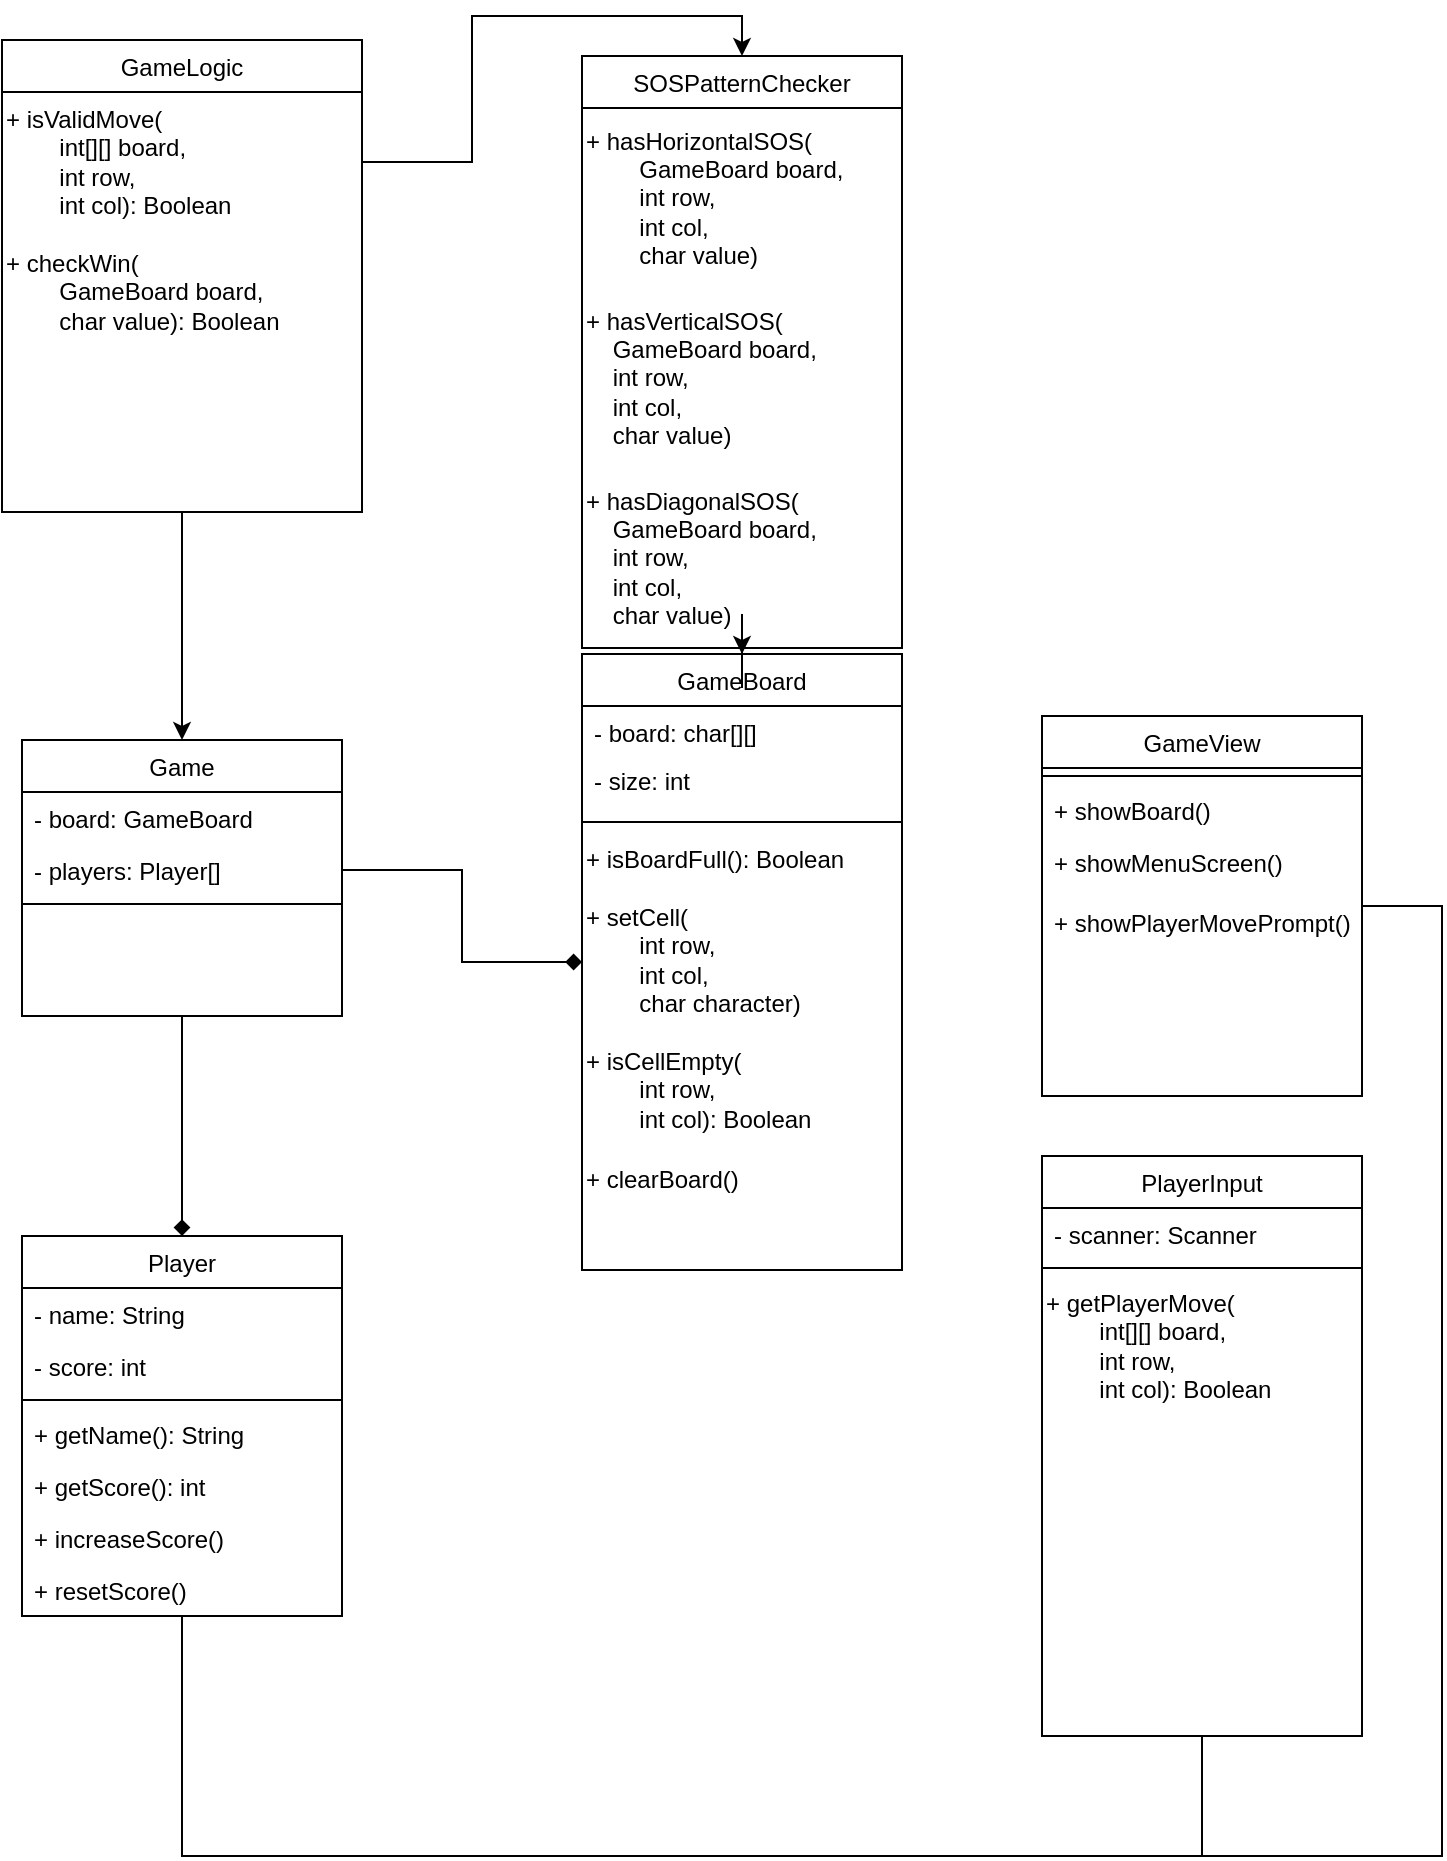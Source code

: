 <mxfile version="23.1.8" type="github">
  <diagram id="C5RBs43oDa-KdzZeNtuy" name="Page-1">
    <mxGraphModel dx="854" dy="1585" grid="1" gridSize="10" guides="1" tooltips="1" connect="1" arrows="1" fold="1" page="1" pageScale="1" pageWidth="827" pageHeight="1169" math="0" shadow="0">
      <root>
        <mxCell id="WIyWlLk6GJQsqaUBKTNV-0" />
        <mxCell id="WIyWlLk6GJQsqaUBKTNV-1" parent="WIyWlLk6GJQsqaUBKTNV-0" />
        <mxCell id="zkfFHV4jXpPFQw0GAbJ--17" value="GameBoard" style="swimlane;fontStyle=0;align=center;verticalAlign=top;childLayout=stackLayout;horizontal=1;startSize=26;horizontalStack=0;resizeParent=1;resizeLast=0;collapsible=1;marginBottom=0;rounded=0;shadow=0;strokeWidth=1;" parent="WIyWlLk6GJQsqaUBKTNV-1" vertex="1">
          <mxGeometry x="310" y="-1" width="160" height="308" as="geometry">
            <mxRectangle x="550" y="140" width="160" height="26" as="alternateBounds" />
          </mxGeometry>
        </mxCell>
        <mxCell id="zkfFHV4jXpPFQw0GAbJ--24" value="- board: char[][]" style="text;align=left;verticalAlign=top;spacingLeft=4;spacingRight=4;overflow=hidden;rotatable=0;points=[[0,0.5],[1,0.5]];portConstraint=eastwest;" parent="zkfFHV4jXpPFQw0GAbJ--17" vertex="1">
          <mxGeometry y="26" width="160" height="24" as="geometry" />
        </mxCell>
        <mxCell id="YH9T3-k_NW0VHkZPkh3--16" value="- size: int" style="text;align=left;verticalAlign=top;spacingLeft=4;spacingRight=4;overflow=hidden;rotatable=0;points=[[0,0.5],[1,0.5]];portConstraint=eastwest;" parent="zkfFHV4jXpPFQw0GAbJ--17" vertex="1">
          <mxGeometry y="50" width="160" height="30" as="geometry" />
        </mxCell>
        <mxCell id="kmp1Yeez9SvhqWlrQ3iH-9" value="" style="line;html=1;strokeWidth=1;align=left;verticalAlign=middle;spacingTop=-1;spacingLeft=3;spacingRight=3;rotatable=0;labelPosition=right;points=[];portConstraint=eastwest;" vertex="1" parent="zkfFHV4jXpPFQw0GAbJ--17">
          <mxGeometry y="80" width="160" height="8" as="geometry" />
        </mxCell>
        <mxCell id="kmp1Yeez9SvhqWlrQ3iH-10" value="+ isBoardFull(): Boolean" style="text;html=1;align=left;verticalAlign=middle;resizable=0;points=[];autosize=1;strokeColor=none;fillColor=none;" vertex="1" parent="zkfFHV4jXpPFQw0GAbJ--17">
          <mxGeometry y="88" width="160" height="30" as="geometry" />
        </mxCell>
        <mxCell id="kmp1Yeez9SvhqWlrQ3iH-11" value="+ setCell(&lt;br&gt;&lt;span style=&quot;white-space: pre;&quot;&gt;&#x9;&lt;/span&gt;int row,&lt;br&gt;&lt;span style=&quot;white-space: pre;&quot;&gt;&#x9;&lt;/span&gt;int col,&lt;br&gt;&lt;span style=&quot;white-space: pre;&quot;&gt;&#x9;&lt;/span&gt;char character)" style="text;html=1;align=left;verticalAlign=middle;resizable=0;points=[];autosize=1;strokeColor=none;fillColor=none;" vertex="1" parent="zkfFHV4jXpPFQw0GAbJ--17">
          <mxGeometry y="118" width="160" height="70" as="geometry" />
        </mxCell>
        <mxCell id="YH9T3-k_NW0VHkZPkh3--7" value="+ isCellEmpty(&lt;br&gt;&lt;span style=&quot;white-space: pre;&quot;&gt;&#x9;&lt;/span&gt;int row, &lt;br&gt;&lt;span style=&quot;white-space: pre;&quot;&gt;&#x9;&lt;/span&gt;int col): Boolean" style="text;html=1;align=left;verticalAlign=middle;resizable=0;points=[];autosize=1;strokeColor=none;fillColor=none;" parent="zkfFHV4jXpPFQw0GAbJ--17" vertex="1">
          <mxGeometry y="188" width="160" height="60" as="geometry" />
        </mxCell>
        <mxCell id="kmp1Yeez9SvhqWlrQ3iH-12" value="+ clearBoard()" style="text;html=1;align=left;verticalAlign=middle;resizable=0;points=[];autosize=1;strokeColor=none;fillColor=none;" vertex="1" parent="zkfFHV4jXpPFQw0GAbJ--17">
          <mxGeometry y="248" width="160" height="30" as="geometry" />
        </mxCell>
        <mxCell id="YH9T3-k_NW0VHkZPkh3--25" style="edgeStyle=orthogonalEdgeStyle;rounded=0;orthogonalLoop=1;jettySize=auto;html=1;exitX=0.5;exitY=1;exitDx=0;exitDy=0;entryX=0.5;entryY=1;entryDx=0;entryDy=0;endArrow=none;endFill=0;" parent="WIyWlLk6GJQsqaUBKTNV-1" source="pbUtkDARDXWlZDbatba7-1" target="YH9T3-k_NW0VHkZPkh3--0" edge="1">
          <mxGeometry relative="1" as="geometry">
            <Array as="points">
              <mxPoint x="110" y="600" />
              <mxPoint x="620" y="600" />
            </Array>
          </mxGeometry>
        </mxCell>
        <mxCell id="pbUtkDARDXWlZDbatba7-1" value="Player" style="swimlane;fontStyle=0;align=center;verticalAlign=top;childLayout=stackLayout;horizontal=1;startSize=26;horizontalStack=0;resizeParent=1;resizeLast=0;collapsible=1;marginBottom=0;rounded=0;shadow=0;strokeWidth=1;" parent="WIyWlLk6GJQsqaUBKTNV-1" vertex="1">
          <mxGeometry x="30" y="290" width="160" height="190" as="geometry">
            <mxRectangle x="230" y="140" width="160" height="26" as="alternateBounds" />
          </mxGeometry>
        </mxCell>
        <mxCell id="pbUtkDARDXWlZDbatba7-2" value="- name: String" style="text;align=left;verticalAlign=top;spacingLeft=4;spacingRight=4;overflow=hidden;rotatable=0;points=[[0,0.5],[1,0.5]];portConstraint=eastwest;" parent="pbUtkDARDXWlZDbatba7-1" vertex="1">
          <mxGeometry y="26" width="160" height="26" as="geometry" />
        </mxCell>
        <mxCell id="pbUtkDARDXWlZDbatba7-3" value="- score: int" style="text;align=left;verticalAlign=top;spacingLeft=4;spacingRight=4;overflow=hidden;rotatable=0;points=[[0,0.5],[1,0.5]];portConstraint=eastwest;rounded=0;shadow=0;html=0;" parent="pbUtkDARDXWlZDbatba7-1" vertex="1">
          <mxGeometry y="52" width="160" height="26" as="geometry" />
        </mxCell>
        <mxCell id="pbUtkDARDXWlZDbatba7-5" value="" style="line;html=1;strokeWidth=1;align=left;verticalAlign=middle;spacingTop=-1;spacingLeft=3;spacingRight=3;rotatable=0;labelPosition=right;points=[];portConstraint=eastwest;" parent="pbUtkDARDXWlZDbatba7-1" vertex="1">
          <mxGeometry y="78" width="160" height="8" as="geometry" />
        </mxCell>
        <mxCell id="kmp1Yeez9SvhqWlrQ3iH-13" value="+ getName(): String" style="text;align=left;verticalAlign=top;spacingLeft=4;spacingRight=4;overflow=hidden;rotatable=0;points=[[0,0.5],[1,0.5]];portConstraint=eastwest;rounded=0;shadow=0;html=0;" vertex="1" parent="pbUtkDARDXWlZDbatba7-1">
          <mxGeometry y="86" width="160" height="26" as="geometry" />
        </mxCell>
        <mxCell id="kmp1Yeez9SvhqWlrQ3iH-14" value="+ getScore(): int" style="text;align=left;verticalAlign=top;spacingLeft=4;spacingRight=4;overflow=hidden;rotatable=0;points=[[0,0.5],[1,0.5]];portConstraint=eastwest;rounded=0;shadow=0;html=0;" vertex="1" parent="pbUtkDARDXWlZDbatba7-1">
          <mxGeometry y="112" width="160" height="26" as="geometry" />
        </mxCell>
        <mxCell id="kmp1Yeez9SvhqWlrQ3iH-15" value="+ increaseScore()" style="text;align=left;verticalAlign=top;spacingLeft=4;spacingRight=4;overflow=hidden;rotatable=0;points=[[0,0.5],[1,0.5]];portConstraint=eastwest;rounded=0;shadow=0;html=0;" vertex="1" parent="pbUtkDARDXWlZDbatba7-1">
          <mxGeometry y="138" width="160" height="26" as="geometry" />
        </mxCell>
        <mxCell id="kmp1Yeez9SvhqWlrQ3iH-16" value="+ resetScore()" style="text;align=left;verticalAlign=top;spacingLeft=4;spacingRight=4;overflow=hidden;rotatable=0;points=[[0,0.5],[1,0.5]];portConstraint=eastwest;rounded=0;shadow=0;html=0;" vertex="1" parent="pbUtkDARDXWlZDbatba7-1">
          <mxGeometry y="164" width="160" height="26" as="geometry" />
        </mxCell>
        <mxCell id="kmp1Yeez9SvhqWlrQ3iH-7" style="edgeStyle=orthogonalEdgeStyle;rounded=0;orthogonalLoop=1;jettySize=auto;html=1;" edge="1" parent="WIyWlLk6GJQsqaUBKTNV-1" source="pbUtkDARDXWlZDbatba7-6" target="zkfFHV4jXpPFQw0GAbJ--17">
          <mxGeometry relative="1" as="geometry" />
        </mxCell>
        <mxCell id="pbUtkDARDXWlZDbatba7-6" value="SOSPatternChecker" style="swimlane;fontStyle=0;align=center;verticalAlign=top;childLayout=stackLayout;horizontal=1;startSize=26;horizontalStack=0;resizeParent=1;resizeLast=0;collapsible=1;marginBottom=0;rounded=0;shadow=0;strokeWidth=1;" parent="WIyWlLk6GJQsqaUBKTNV-1" vertex="1">
          <mxGeometry x="310" y="-300" width="160" height="296" as="geometry">
            <mxRectangle x="550" y="140" width="160" height="26" as="alternateBounds" />
          </mxGeometry>
        </mxCell>
        <mxCell id="YH9T3-k_NW0VHkZPkh3--17" value="+ hasHorizontalSOS(&lt;br&gt;&lt;span style=&quot;white-space: pre;&quot;&gt;&#x9;&lt;/span&gt;GameBoard board,&lt;br&gt;&lt;span style=&quot;white-space: pre;&quot;&gt;&#x9;&lt;/span&gt;int row,&lt;br&gt;&lt;span style=&quot;white-space: pre;&quot;&gt;&#x9;&lt;/span&gt;int col,&lt;br&gt;&lt;span style=&quot;white-space: pre;&quot;&gt;&#x9;&lt;/span&gt;char value)" style="text;html=1;align=left;verticalAlign=middle;resizable=0;points=[];autosize=1;strokeColor=none;fillColor=none;" parent="pbUtkDARDXWlZDbatba7-6" vertex="1">
          <mxGeometry y="26" width="160" height="90" as="geometry" />
        </mxCell>
        <mxCell id="YH9T3-k_NW0VHkZPkh3--18" value="+ hasVerticalSOS(&lt;br&gt;&lt;span style=&quot;&quot;&gt;&lt;span style=&quot;&quot;&gt;&amp;nbsp;&amp;nbsp;&amp;nbsp;&amp;nbsp;&lt;/span&gt;&lt;/span&gt;GameBoard board,&lt;br&gt;&lt;span style=&quot;&quot;&gt;&lt;span style=&quot;&quot;&gt;&amp;nbsp;&amp;nbsp;&amp;nbsp;&amp;nbsp;&lt;/span&gt;&lt;/span&gt;int row,&lt;br&gt;&lt;span style=&quot;&quot;&gt;&lt;span style=&quot;&quot;&gt;&amp;nbsp;&amp;nbsp;&amp;nbsp;&amp;nbsp;&lt;/span&gt;&lt;/span&gt;int col,&lt;br&gt;&amp;nbsp; &amp;nbsp; char value)" style="text;html=1;align=left;verticalAlign=middle;resizable=0;points=[];autosize=1;strokeColor=none;fillColor=none;" parent="pbUtkDARDXWlZDbatba7-6" vertex="1">
          <mxGeometry y="116" width="160" height="90" as="geometry" />
        </mxCell>
        <mxCell id="YH9T3-k_NW0VHkZPkh3--19" value="+ hasDiagonalSOS(&lt;br&gt;&lt;span style=&quot;&quot;&gt;&lt;span style=&quot;white-space: pre;&quot;&gt;&amp;nbsp;&amp;nbsp;&amp;nbsp;&amp;nbsp;&lt;/span&gt;&lt;/span&gt;GameBoard board,&lt;br&gt;&lt;span style=&quot;&quot;&gt;&lt;span style=&quot;white-space: pre;&quot;&gt;&amp;nbsp;&amp;nbsp;&amp;nbsp;&amp;nbsp;&lt;/span&gt;&lt;/span&gt;int row,&lt;br&gt;&lt;span style=&quot;&quot;&gt;&lt;span style=&quot;white-space: pre;&quot;&gt;&amp;nbsp;&amp;nbsp;&amp;nbsp;&amp;nbsp;&lt;/span&gt;&lt;/span&gt;int col,&lt;br&gt;&amp;nbsp; &amp;nbsp; char value)" style="text;html=1;align=left;verticalAlign=middle;resizable=0;points=[];autosize=1;strokeColor=none;fillColor=none;" parent="pbUtkDARDXWlZDbatba7-6" vertex="1">
          <mxGeometry y="206" width="160" height="90" as="geometry" />
        </mxCell>
        <mxCell id="YH9T3-k_NW0VHkZPkh3--22" style="edgeStyle=orthogonalEdgeStyle;rounded=0;orthogonalLoop=1;jettySize=auto;html=1;endArrow=diamond;endFill=1;entryX=0.5;entryY=0;entryDx=0;entryDy=0;" parent="WIyWlLk6GJQsqaUBKTNV-1" source="pbUtkDARDXWlZDbatba7-18" target="pbUtkDARDXWlZDbatba7-1" edge="1">
          <mxGeometry relative="1" as="geometry" />
        </mxCell>
        <mxCell id="pbUtkDARDXWlZDbatba7-18" value="Game" style="swimlane;fontStyle=0;align=center;verticalAlign=top;childLayout=stackLayout;horizontal=1;startSize=26;horizontalStack=0;resizeParent=1;resizeLast=0;collapsible=1;marginBottom=0;rounded=0;shadow=0;strokeWidth=1;" parent="WIyWlLk6GJQsqaUBKTNV-1" vertex="1">
          <mxGeometry x="30" y="42" width="160" height="138" as="geometry">
            <mxRectangle x="230" y="140" width="160" height="26" as="alternateBounds" />
          </mxGeometry>
        </mxCell>
        <mxCell id="pbUtkDARDXWlZDbatba7-19" value="- board: GameBoard" style="text;align=left;verticalAlign=top;spacingLeft=4;spacingRight=4;overflow=hidden;rotatable=0;points=[[0,0.5],[1,0.5]];portConstraint=eastwest;" parent="pbUtkDARDXWlZDbatba7-18" vertex="1">
          <mxGeometry y="26" width="160" height="26" as="geometry" />
        </mxCell>
        <mxCell id="pbUtkDARDXWlZDbatba7-20" value="- players: Player[]" style="text;align=left;verticalAlign=top;spacingLeft=4;spacingRight=4;overflow=hidden;rotatable=0;points=[[0,0.5],[1,0.5]];portConstraint=eastwest;rounded=0;shadow=0;html=0;" parent="pbUtkDARDXWlZDbatba7-18" vertex="1">
          <mxGeometry y="52" width="160" height="26" as="geometry" />
        </mxCell>
        <mxCell id="pbUtkDARDXWlZDbatba7-22" value="" style="line;html=1;strokeWidth=1;align=left;verticalAlign=middle;spacingTop=-1;spacingLeft=3;spacingRight=3;rotatable=0;labelPosition=right;points=[];portConstraint=eastwest;" parent="pbUtkDARDXWlZDbatba7-18" vertex="1">
          <mxGeometry y="78" width="160" height="8" as="geometry" />
        </mxCell>
        <mxCell id="YH9T3-k_NW0VHkZPkh3--27" style="edgeStyle=orthogonalEdgeStyle;rounded=0;orthogonalLoop=1;jettySize=auto;html=1;entryX=0.5;entryY=1;entryDx=0;entryDy=0;endArrow=none;endFill=0;" parent="WIyWlLk6GJQsqaUBKTNV-1" source="YH9T3-k_NW0VHkZPkh3--9" target="pbUtkDARDXWlZDbatba7-1" edge="1">
          <mxGeometry relative="1" as="geometry">
            <Array as="points">
              <mxPoint x="740" y="125" />
              <mxPoint x="740" y="600" />
              <mxPoint x="110" y="600" />
            </Array>
          </mxGeometry>
        </mxCell>
        <mxCell id="YH9T3-k_NW0VHkZPkh3--9" value="GameView" style="swimlane;fontStyle=0;align=center;verticalAlign=top;childLayout=stackLayout;horizontal=1;startSize=26;horizontalStack=0;resizeParent=1;resizeLast=0;collapsible=1;marginBottom=0;rounded=0;shadow=0;strokeWidth=1;" parent="WIyWlLk6GJQsqaUBKTNV-1" vertex="1">
          <mxGeometry x="540" y="30" width="160" height="190" as="geometry">
            <mxRectangle x="550" y="140" width="160" height="26" as="alternateBounds" />
          </mxGeometry>
        </mxCell>
        <mxCell id="YH9T3-k_NW0VHkZPkh3--11" value="" style="line;html=1;strokeWidth=1;align=left;verticalAlign=middle;spacingTop=-1;spacingLeft=3;spacingRight=3;rotatable=0;labelPosition=right;points=[];portConstraint=eastwest;" parent="YH9T3-k_NW0VHkZPkh3--9" vertex="1">
          <mxGeometry y="26" width="160" height="8" as="geometry" />
        </mxCell>
        <mxCell id="YH9T3-k_NW0VHkZPkh3--12" value="+ showBoard()" style="text;align=left;verticalAlign=top;spacingLeft=4;spacingRight=4;overflow=hidden;rotatable=0;points=[[0,0.5],[1,0.5]];portConstraint=eastwest;" parent="YH9T3-k_NW0VHkZPkh3--9" vertex="1">
          <mxGeometry y="34" width="160" height="26" as="geometry" />
        </mxCell>
        <mxCell id="YH9T3-k_NW0VHkZPkh3--13" value="+ showMenuScreen()" style="text;align=left;verticalAlign=top;spacingLeft=4;spacingRight=4;overflow=hidden;rotatable=0;points=[[0,0.5],[1,0.5]];portConstraint=eastwest;" parent="YH9T3-k_NW0VHkZPkh3--9" vertex="1">
          <mxGeometry y="60" width="160" height="30" as="geometry" />
        </mxCell>
        <mxCell id="YH9T3-k_NW0VHkZPkh3--14" value="+ showPlayerMovePrompt()" style="text;align=left;verticalAlign=top;spacingLeft=4;spacingRight=4;overflow=hidden;rotatable=0;points=[[0,0.5],[1,0.5]];portConstraint=eastwest;" parent="YH9T3-k_NW0VHkZPkh3--9" vertex="1">
          <mxGeometry y="90" width="160" height="44" as="geometry" />
        </mxCell>
        <mxCell id="YH9T3-k_NW0VHkZPkh3--21" style="edgeStyle=orthogonalEdgeStyle;rounded=0;orthogonalLoop=1;jettySize=auto;html=1;entryX=0;entryY=0.5;entryDx=0;entryDy=0;endArrow=diamond;endFill=1;" parent="WIyWlLk6GJQsqaUBKTNV-1" source="pbUtkDARDXWlZDbatba7-20" target="zkfFHV4jXpPFQw0GAbJ--17" edge="1">
          <mxGeometry relative="1" as="geometry" />
        </mxCell>
        <mxCell id="YH9T3-k_NW0VHkZPkh3--0" value="PlayerInput" style="swimlane;fontStyle=0;align=center;verticalAlign=top;childLayout=stackLayout;horizontal=1;startSize=26;horizontalStack=0;resizeParent=1;resizeLast=0;collapsible=1;marginBottom=0;rounded=0;shadow=0;strokeWidth=1;" parent="WIyWlLk6GJQsqaUBKTNV-1" vertex="1">
          <mxGeometry x="540" y="250" width="160" height="290" as="geometry">
            <mxRectangle x="230" y="140" width="160" height="26" as="alternateBounds" />
          </mxGeometry>
        </mxCell>
        <mxCell id="YH9T3-k_NW0VHkZPkh3--1" value="- scanner: Scanner" style="text;align=left;verticalAlign=top;spacingLeft=4;spacingRight=4;overflow=hidden;rotatable=0;points=[[0,0.5],[1,0.5]];portConstraint=eastwest;" parent="YH9T3-k_NW0VHkZPkh3--0" vertex="1">
          <mxGeometry y="26" width="160" height="26" as="geometry" />
        </mxCell>
        <mxCell id="YH9T3-k_NW0VHkZPkh3--4" value="" style="line;html=1;strokeWidth=1;align=left;verticalAlign=middle;spacingTop=-1;spacingLeft=3;spacingRight=3;rotatable=0;labelPosition=right;points=[];portConstraint=eastwest;" parent="YH9T3-k_NW0VHkZPkh3--0" vertex="1">
          <mxGeometry y="52" width="160" height="8" as="geometry" />
        </mxCell>
        <mxCell id="YH9T3-k_NW0VHkZPkh3--8" value="+ getPlayerMove(&lt;br&gt;&lt;span style=&quot;white-space: pre;&quot;&gt;&#x9;&lt;/span&gt;int[][] board, &lt;br&gt;&lt;span style=&quot;white-space: pre;&quot;&gt;&#x9;&lt;/span&gt;int row, &lt;br&gt;&lt;span style=&quot;white-space: pre;&quot;&gt;&#x9;&lt;/span&gt;int col): Boolean" style="text;html=1;align=left;verticalAlign=middle;resizable=0;points=[];autosize=1;strokeColor=none;fillColor=none;" parent="YH9T3-k_NW0VHkZPkh3--0" vertex="1">
          <mxGeometry y="60" width="160" height="70" as="geometry" />
        </mxCell>
        <mxCell id="kmp1Yeez9SvhqWlrQ3iH-5" style="edgeStyle=orthogonalEdgeStyle;rounded=0;orthogonalLoop=1;jettySize=auto;html=1;exitX=0.5;exitY=1;exitDx=0;exitDy=0;" edge="1" parent="WIyWlLk6GJQsqaUBKTNV-1" source="kmp1Yeez9SvhqWlrQ3iH-1" target="pbUtkDARDXWlZDbatba7-18">
          <mxGeometry relative="1" as="geometry" />
        </mxCell>
        <mxCell id="kmp1Yeez9SvhqWlrQ3iH-1" value="GameLogic" style="swimlane;fontStyle=0;align=center;verticalAlign=top;childLayout=stackLayout;horizontal=1;startSize=26;horizontalStack=0;resizeParent=1;resizeLast=0;collapsible=1;marginBottom=0;rounded=0;shadow=0;strokeWidth=1;" vertex="1" parent="WIyWlLk6GJQsqaUBKTNV-1">
          <mxGeometry x="20" y="-308" width="180" height="236" as="geometry">
            <mxRectangle x="550" y="140" width="160" height="26" as="alternateBounds" />
          </mxGeometry>
        </mxCell>
        <mxCell id="YH9T3-k_NW0VHkZPkh3--28" value="+ isValidMove(&lt;br&gt;&lt;span style=&quot;white-space: pre;&quot;&gt;&#x9;&lt;/span&gt;int[][] board, &lt;br&gt;&lt;span style=&quot;white-space: pre;&quot;&gt;&#x9;&lt;/span&gt;int row, &lt;br&gt;&lt;span style=&quot;white-space: pre;&quot;&gt;&#x9;&lt;/span&gt;int col): Boolean" style="text;html=1;align=left;verticalAlign=middle;resizable=0;points=[];autosize=1;strokeColor=none;fillColor=none;" parent="kmp1Yeez9SvhqWlrQ3iH-1" vertex="1">
          <mxGeometry y="26" width="180" height="70" as="geometry" />
        </mxCell>
        <mxCell id="kmp1Yeez9SvhqWlrQ3iH-4" value="+ checkWin(&lt;br&gt;&lt;span style=&quot;white-space: pre;&quot;&gt;&#x9;&lt;/span&gt;GameBoard board,&lt;br&gt;&lt;span style=&quot;white-space: pre;&quot;&gt;&#x9;&lt;/span&gt;char value): Boolean" style="text;html=1;align=left;verticalAlign=middle;resizable=0;points=[];autosize=1;strokeColor=none;fillColor=none;" vertex="1" parent="kmp1Yeez9SvhqWlrQ3iH-1">
          <mxGeometry y="96" width="180" height="60" as="geometry" />
        </mxCell>
        <mxCell id="kmp1Yeez9SvhqWlrQ3iH-8" style="edgeStyle=orthogonalEdgeStyle;rounded=0;orthogonalLoop=1;jettySize=auto;html=1;entryX=0.5;entryY=0;entryDx=0;entryDy=0;" edge="1" parent="WIyWlLk6GJQsqaUBKTNV-1" source="YH9T3-k_NW0VHkZPkh3--28" target="pbUtkDARDXWlZDbatba7-6">
          <mxGeometry relative="1" as="geometry" />
        </mxCell>
      </root>
    </mxGraphModel>
  </diagram>
</mxfile>
